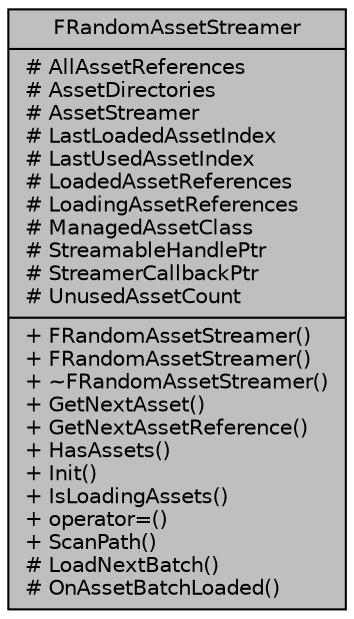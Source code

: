 digraph "FRandomAssetStreamer"
{
  edge [fontname="Helvetica",fontsize="10",labelfontname="Helvetica",labelfontsize="10"];
  node [fontname="Helvetica",fontsize="10",shape=record];
  Node1 [label="{FRandomAssetStreamer\n|# AllAssetReferences\l# AssetDirectories\l# AssetStreamer\l# LastLoadedAssetIndex\l# LastUsedAssetIndex\l# LoadedAssetReferences\l# LoadingAssetReferences\l# ManagedAssetClass\l# StreamableHandlePtr\l# StreamerCallbackPtr\l# UnusedAssetCount\l|+ FRandomAssetStreamer()\l+ FRandomAssetStreamer()\l+ ~FRandomAssetStreamer()\l+ GetNextAsset()\l+ GetNextAssetReference()\l+ HasAssets()\l+ Init()\l+ IsLoadingAssets()\l+ operator=()\l+ ScanPath()\l# LoadNextBatch()\l# OnAssetBatchLoaded()\l}",height=0.2,width=0.4,color="black", fillcolor="grey75", style="filled", fontcolor="black"];
}
